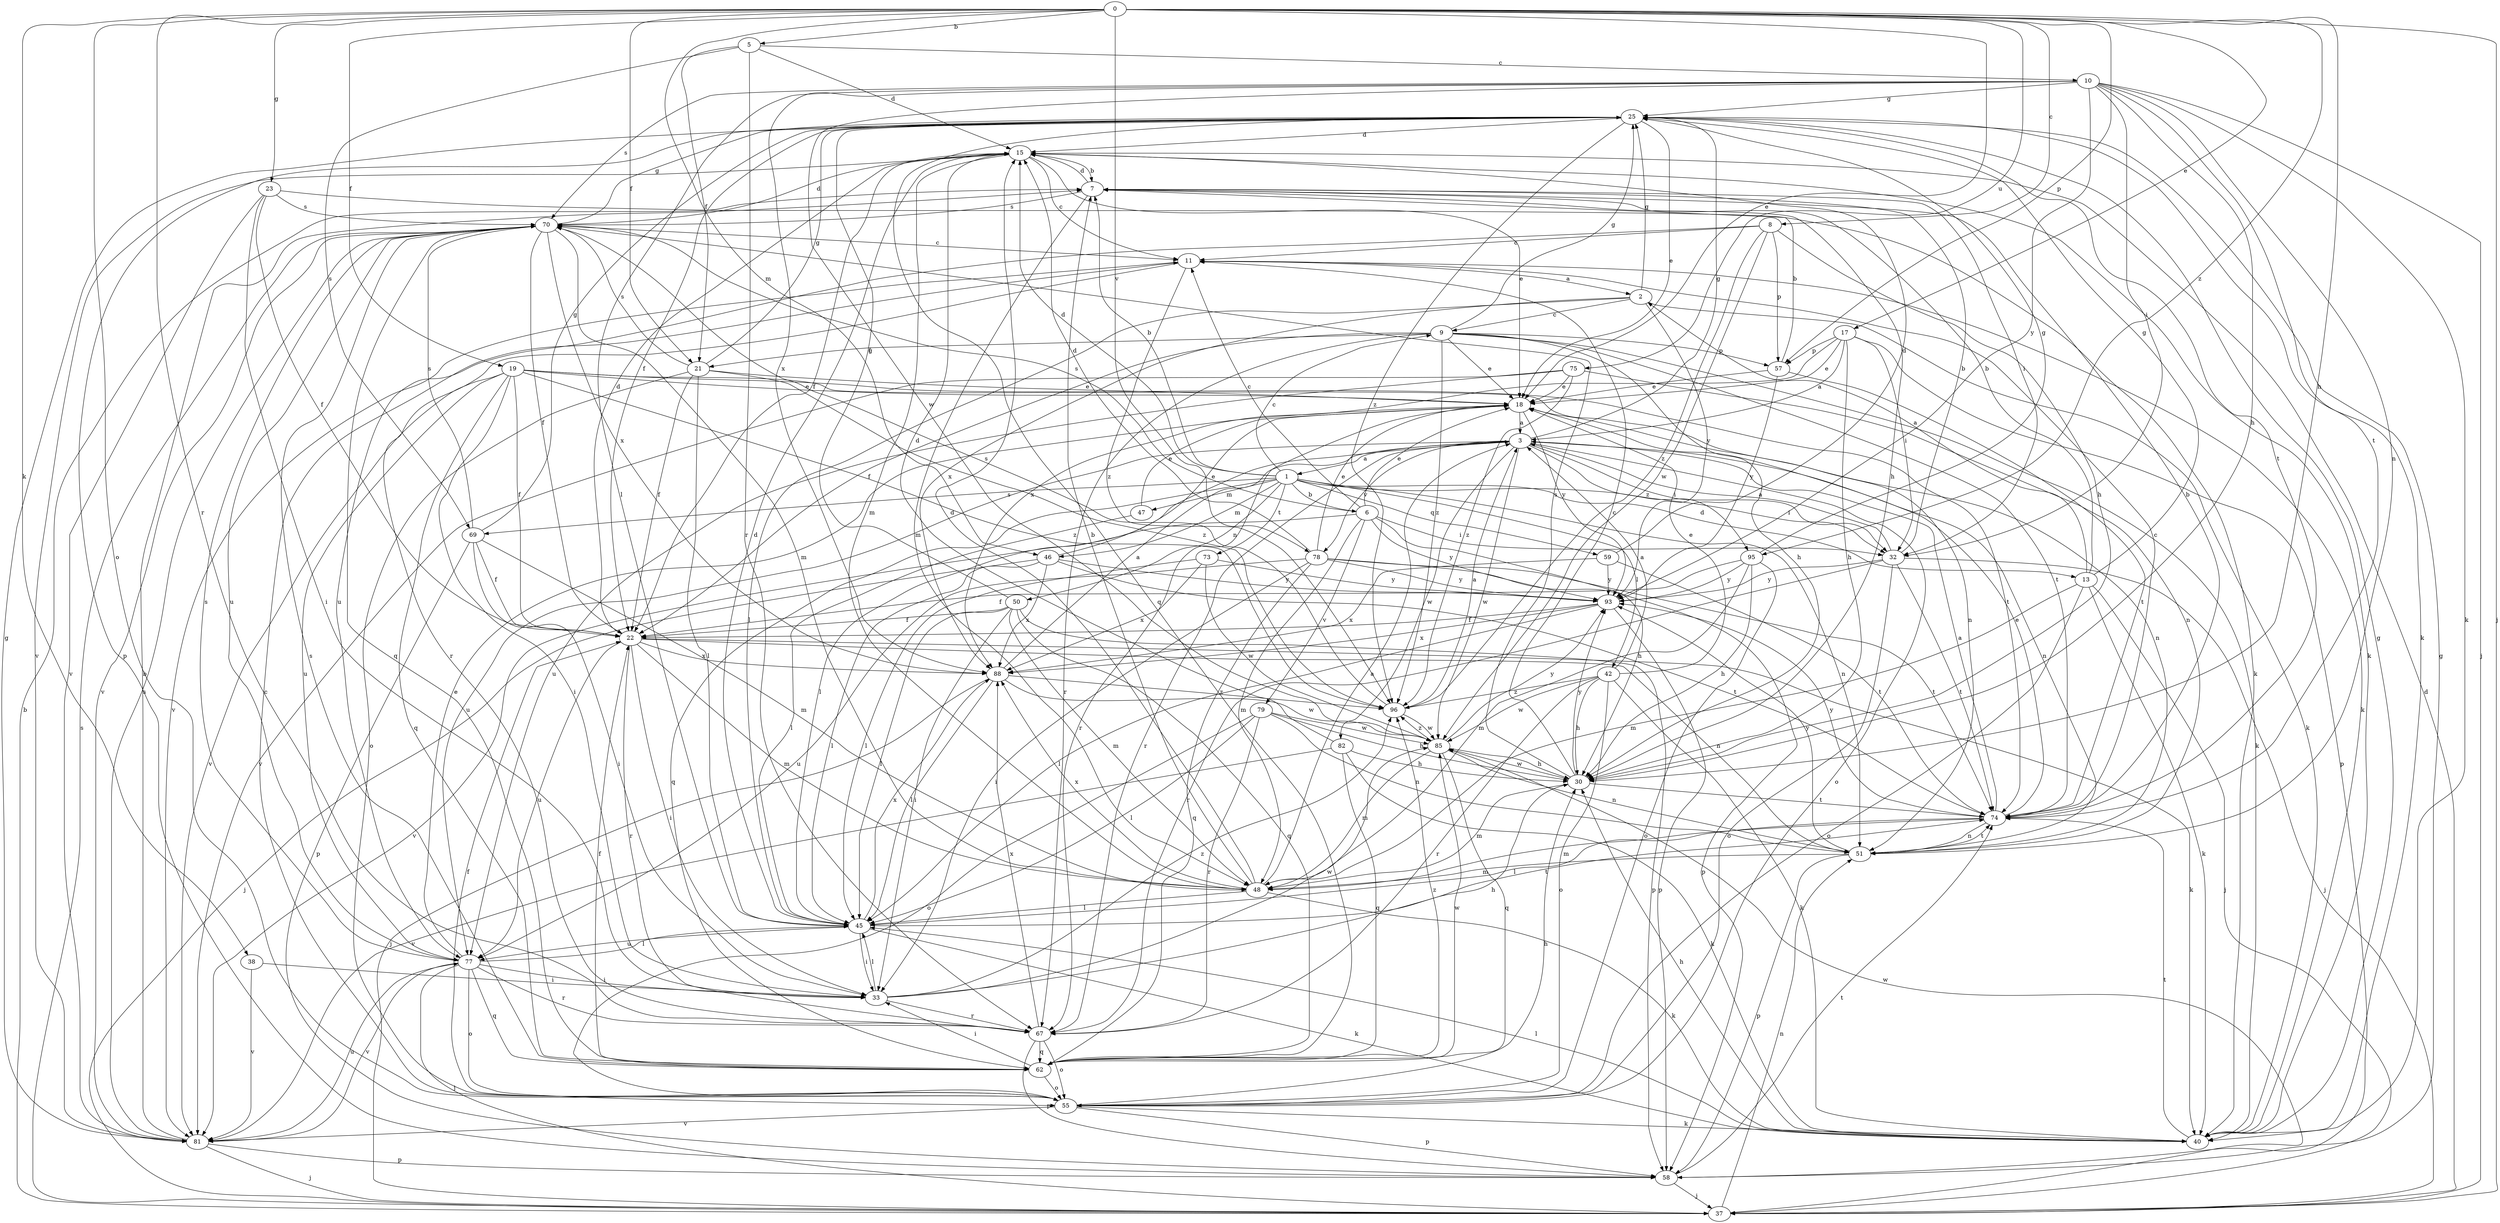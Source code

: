strict digraph  {
0;
1;
2;
3;
5;
6;
7;
8;
9;
10;
11;
13;
15;
17;
18;
19;
21;
22;
23;
25;
30;
32;
33;
37;
38;
40;
42;
45;
46;
47;
48;
50;
51;
55;
57;
58;
59;
62;
67;
69;
70;
73;
74;
75;
77;
78;
79;
81;
82;
85;
88;
93;
95;
96;
0 -> 5  [label=b];
0 -> 8  [label=c];
0 -> 17  [label=e];
0 -> 18  [label=e];
0 -> 19  [label=f];
0 -> 21  [label=f];
0 -> 23  [label=g];
0 -> 30  [label=h];
0 -> 37  [label=j];
0 -> 38  [label=k];
0 -> 46  [label=m];
0 -> 55  [label=o];
0 -> 57  [label=p];
0 -> 67  [label=r];
0 -> 75  [label=u];
0 -> 78  [label=v];
0 -> 95  [label=z];
1 -> 6  [label=b];
1 -> 7  [label=b];
1 -> 9  [label=c];
1 -> 13  [label=d];
1 -> 15  [label=d];
1 -> 32  [label=i];
1 -> 42  [label=l];
1 -> 46  [label=m];
1 -> 47  [label=m];
1 -> 50  [label=n];
1 -> 51  [label=n];
1 -> 59  [label=q];
1 -> 62  [label=q];
1 -> 69  [label=s];
1 -> 73  [label=t];
2 -> 9  [label=c];
2 -> 25  [label=g];
2 -> 40  [label=k];
2 -> 45  [label=l];
2 -> 88  [label=x];
2 -> 93  [label=y];
3 -> 1  [label=a];
3 -> 25  [label=g];
3 -> 32  [label=i];
3 -> 45  [label=l];
3 -> 51  [label=n];
3 -> 55  [label=o];
3 -> 67  [label=r];
3 -> 77  [label=u];
3 -> 78  [label=v];
3 -> 82  [label=w];
3 -> 85  [label=w];
3 -> 95  [label=z];
5 -> 10  [label=c];
5 -> 15  [label=d];
5 -> 21  [label=f];
5 -> 67  [label=r];
5 -> 69  [label=s];
6 -> 11  [label=c];
6 -> 18  [label=e];
6 -> 30  [label=h];
6 -> 32  [label=i];
6 -> 48  [label=m];
6 -> 70  [label=s];
6 -> 79  [label=v];
6 -> 81  [label=v];
6 -> 93  [label=y];
7 -> 15  [label=d];
7 -> 30  [label=h];
7 -> 32  [label=i];
7 -> 48  [label=m];
7 -> 70  [label=s];
8 -> 11  [label=c];
8 -> 30  [label=h];
8 -> 57  [label=p];
8 -> 77  [label=u];
8 -> 85  [label=w];
8 -> 96  [label=z];
9 -> 18  [label=e];
9 -> 21  [label=f];
9 -> 22  [label=f];
9 -> 25  [label=g];
9 -> 30  [label=h];
9 -> 40  [label=k];
9 -> 57  [label=p];
9 -> 67  [label=r];
9 -> 74  [label=t];
9 -> 96  [label=z];
10 -> 25  [label=g];
10 -> 30  [label=h];
10 -> 32  [label=i];
10 -> 37  [label=j];
10 -> 40  [label=k];
10 -> 45  [label=l];
10 -> 51  [label=n];
10 -> 70  [label=s];
10 -> 74  [label=t];
10 -> 85  [label=w];
10 -> 88  [label=x];
10 -> 93  [label=y];
11 -> 2  [label=a];
11 -> 40  [label=k];
11 -> 67  [label=r];
11 -> 81  [label=v];
11 -> 96  [label=z];
13 -> 2  [label=a];
13 -> 7  [label=b];
13 -> 25  [label=g];
13 -> 37  [label=j];
13 -> 40  [label=k];
13 -> 48  [label=m];
13 -> 55  [label=o];
15 -> 7  [label=b];
15 -> 11  [label=c];
15 -> 18  [label=e];
15 -> 22  [label=f];
15 -> 40  [label=k];
15 -> 48  [label=m];
15 -> 81  [label=v];
17 -> 3  [label=a];
17 -> 18  [label=e];
17 -> 30  [label=h];
17 -> 32  [label=i];
17 -> 57  [label=p];
17 -> 58  [label=p];
17 -> 88  [label=x];
18 -> 3  [label=a];
18 -> 51  [label=n];
18 -> 67  [label=r];
18 -> 93  [label=y];
19 -> 18  [label=e];
19 -> 22  [label=f];
19 -> 33  [label=i];
19 -> 51  [label=n];
19 -> 62  [label=q];
19 -> 74  [label=t];
19 -> 77  [label=u];
19 -> 81  [label=v];
19 -> 96  [label=z];
21 -> 18  [label=e];
21 -> 22  [label=f];
21 -> 25  [label=g];
21 -> 45  [label=l];
21 -> 55  [label=o];
21 -> 70  [label=s];
21 -> 96  [label=z];
22 -> 15  [label=d];
22 -> 33  [label=i];
22 -> 40  [label=k];
22 -> 48  [label=m];
22 -> 51  [label=n];
22 -> 67  [label=r];
22 -> 77  [label=u];
22 -> 88  [label=x];
23 -> 22  [label=f];
23 -> 33  [label=i];
23 -> 40  [label=k];
23 -> 70  [label=s];
23 -> 81  [label=v];
25 -> 15  [label=d];
25 -> 18  [label=e];
25 -> 22  [label=f];
25 -> 40  [label=k];
25 -> 58  [label=p];
25 -> 62  [label=q];
25 -> 74  [label=t];
25 -> 96  [label=z];
30 -> 11  [label=c];
30 -> 48  [label=m];
30 -> 70  [label=s];
30 -> 74  [label=t];
30 -> 85  [label=w];
30 -> 93  [label=y];
32 -> 3  [label=a];
32 -> 7  [label=b];
32 -> 37  [label=j];
32 -> 55  [label=o];
32 -> 67  [label=r];
32 -> 74  [label=t];
32 -> 93  [label=y];
33 -> 30  [label=h];
33 -> 45  [label=l];
33 -> 67  [label=r];
33 -> 85  [label=w];
33 -> 96  [label=z];
37 -> 7  [label=b];
37 -> 15  [label=d];
37 -> 51  [label=n];
37 -> 70  [label=s];
37 -> 85  [label=w];
38 -> 33  [label=i];
38 -> 81  [label=v];
40 -> 25  [label=g];
40 -> 30  [label=h];
40 -> 45  [label=l];
40 -> 74  [label=t];
42 -> 3  [label=a];
42 -> 18  [label=e];
42 -> 30  [label=h];
42 -> 40  [label=k];
42 -> 55  [label=o];
42 -> 67  [label=r];
42 -> 85  [label=w];
42 -> 96  [label=z];
45 -> 15  [label=d];
45 -> 33  [label=i];
45 -> 40  [label=k];
45 -> 74  [label=t];
45 -> 77  [label=u];
45 -> 88  [label=x];
46 -> 18  [label=e];
46 -> 37  [label=j];
46 -> 45  [label=l];
46 -> 74  [label=t];
46 -> 88  [label=x];
46 -> 93  [label=y];
47 -> 18  [label=e];
47 -> 45  [label=l];
48 -> 3  [label=a];
48 -> 7  [label=b];
48 -> 15  [label=d];
48 -> 40  [label=k];
48 -> 45  [label=l];
48 -> 88  [label=x];
50 -> 22  [label=f];
50 -> 25  [label=g];
50 -> 33  [label=i];
50 -> 45  [label=l];
50 -> 48  [label=m];
50 -> 58  [label=p];
50 -> 62  [label=q];
51 -> 48  [label=m];
51 -> 58  [label=p];
51 -> 74  [label=t];
51 -> 93  [label=y];
55 -> 11  [label=c];
55 -> 22  [label=f];
55 -> 30  [label=h];
55 -> 40  [label=k];
55 -> 58  [label=p];
55 -> 81  [label=v];
57 -> 7  [label=b];
57 -> 18  [label=e];
57 -> 74  [label=t];
57 -> 93  [label=y];
58 -> 25  [label=g];
58 -> 37  [label=j];
58 -> 74  [label=t];
59 -> 15  [label=d];
59 -> 74  [label=t];
59 -> 88  [label=x];
59 -> 93  [label=y];
62 -> 22  [label=f];
62 -> 33  [label=i];
62 -> 55  [label=o];
62 -> 70  [label=s];
62 -> 85  [label=w];
62 -> 96  [label=z];
67 -> 55  [label=o];
67 -> 58  [label=p];
67 -> 62  [label=q];
67 -> 88  [label=x];
69 -> 22  [label=f];
69 -> 25  [label=g];
69 -> 33  [label=i];
69 -> 48  [label=m];
69 -> 58  [label=p];
69 -> 70  [label=s];
70 -> 11  [label=c];
70 -> 15  [label=d];
70 -> 22  [label=f];
70 -> 25  [label=g];
70 -> 48  [label=m];
70 -> 62  [label=q];
70 -> 77  [label=u];
70 -> 81  [label=v];
70 -> 88  [label=x];
73 -> 45  [label=l];
73 -> 85  [label=w];
73 -> 88  [label=x];
73 -> 93  [label=y];
74 -> 3  [label=a];
74 -> 7  [label=b];
74 -> 11  [label=c];
74 -> 18  [label=e];
74 -> 45  [label=l];
74 -> 48  [label=m];
74 -> 51  [label=n];
74 -> 93  [label=y];
75 -> 18  [label=e];
75 -> 51  [label=n];
75 -> 77  [label=u];
75 -> 81  [label=v];
75 -> 96  [label=z];
77 -> 18  [label=e];
77 -> 33  [label=i];
77 -> 37  [label=j];
77 -> 45  [label=l];
77 -> 55  [label=o];
77 -> 62  [label=q];
77 -> 67  [label=r];
77 -> 70  [label=s];
77 -> 81  [label=v];
78 -> 15  [label=d];
78 -> 18  [label=e];
78 -> 33  [label=i];
78 -> 58  [label=p];
78 -> 62  [label=q];
78 -> 74  [label=t];
78 -> 77  [label=u];
78 -> 93  [label=y];
79 -> 30  [label=h];
79 -> 45  [label=l];
79 -> 51  [label=n];
79 -> 55  [label=o];
79 -> 67  [label=r];
79 -> 85  [label=w];
81 -> 7  [label=b];
81 -> 25  [label=g];
81 -> 37  [label=j];
81 -> 58  [label=p];
81 -> 70  [label=s];
81 -> 77  [label=u];
82 -> 15  [label=d];
82 -> 30  [label=h];
82 -> 40  [label=k];
82 -> 62  [label=q];
82 -> 81  [label=v];
85 -> 30  [label=h];
85 -> 48  [label=m];
85 -> 51  [label=n];
85 -> 62  [label=q];
85 -> 93  [label=y];
85 -> 96  [label=z];
88 -> 3  [label=a];
88 -> 37  [label=j];
88 -> 45  [label=l];
88 -> 85  [label=w];
88 -> 96  [label=z];
93 -> 22  [label=f];
93 -> 45  [label=l];
93 -> 58  [label=p];
93 -> 88  [label=x];
95 -> 22  [label=f];
95 -> 25  [label=g];
95 -> 30  [label=h];
95 -> 48  [label=m];
95 -> 55  [label=o];
95 -> 93  [label=y];
96 -> 3  [label=a];
96 -> 70  [label=s];
96 -> 85  [label=w];
}
